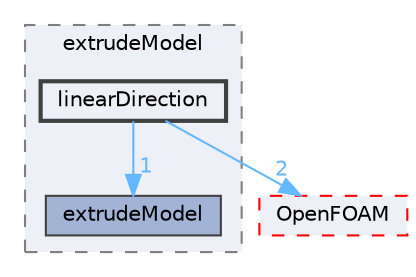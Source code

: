 digraph "src/mesh/extrudeModel/linearDirection"
{
 // LATEX_PDF_SIZE
  bgcolor="transparent";
  edge [fontname=Helvetica,fontsize=10,labelfontname=Helvetica,labelfontsize=10];
  node [fontname=Helvetica,fontsize=10,shape=box,height=0.2,width=0.4];
  compound=true
  subgraph clusterdir_8ffb679a374cef825c70454904c9ea60 {
    graph [ bgcolor="#edf0f7", pencolor="grey50", label="extrudeModel", fontname=Helvetica,fontsize=10 style="filled,dashed", URL="dir_8ffb679a374cef825c70454904c9ea60.html",tooltip=""]
  dir_072a70ecf265f9f34db16321b07bc568 [label="extrudeModel", fillcolor="#a2b4d6", color="grey25", style="filled", URL="dir_072a70ecf265f9f34db16321b07bc568.html",tooltip=""];
  dir_48fd6f5345db3bea44e0f3289d562467 [label="linearDirection", fillcolor="#edf0f7", color="grey25", style="filled,bold", URL="dir_48fd6f5345db3bea44e0f3289d562467.html",tooltip=""];
  }
  dir_c5473ff19b20e6ec4dfe5c310b3778a8 [label="OpenFOAM", fillcolor="#edf0f7", color="red", style="filled,dashed", URL="dir_c5473ff19b20e6ec4dfe5c310b3778a8.html",tooltip=""];
  dir_48fd6f5345db3bea44e0f3289d562467->dir_072a70ecf265f9f34db16321b07bc568 [headlabel="1", labeldistance=1.5 headhref="dir_002192_001237.html" href="dir_002192_001237.html" color="steelblue1" fontcolor="steelblue1"];
  dir_48fd6f5345db3bea44e0f3289d562467->dir_c5473ff19b20e6ec4dfe5c310b3778a8 [headlabel="2", labeldistance=1.5 headhref="dir_002192_002695.html" href="dir_002192_002695.html" color="steelblue1" fontcolor="steelblue1"];
}

